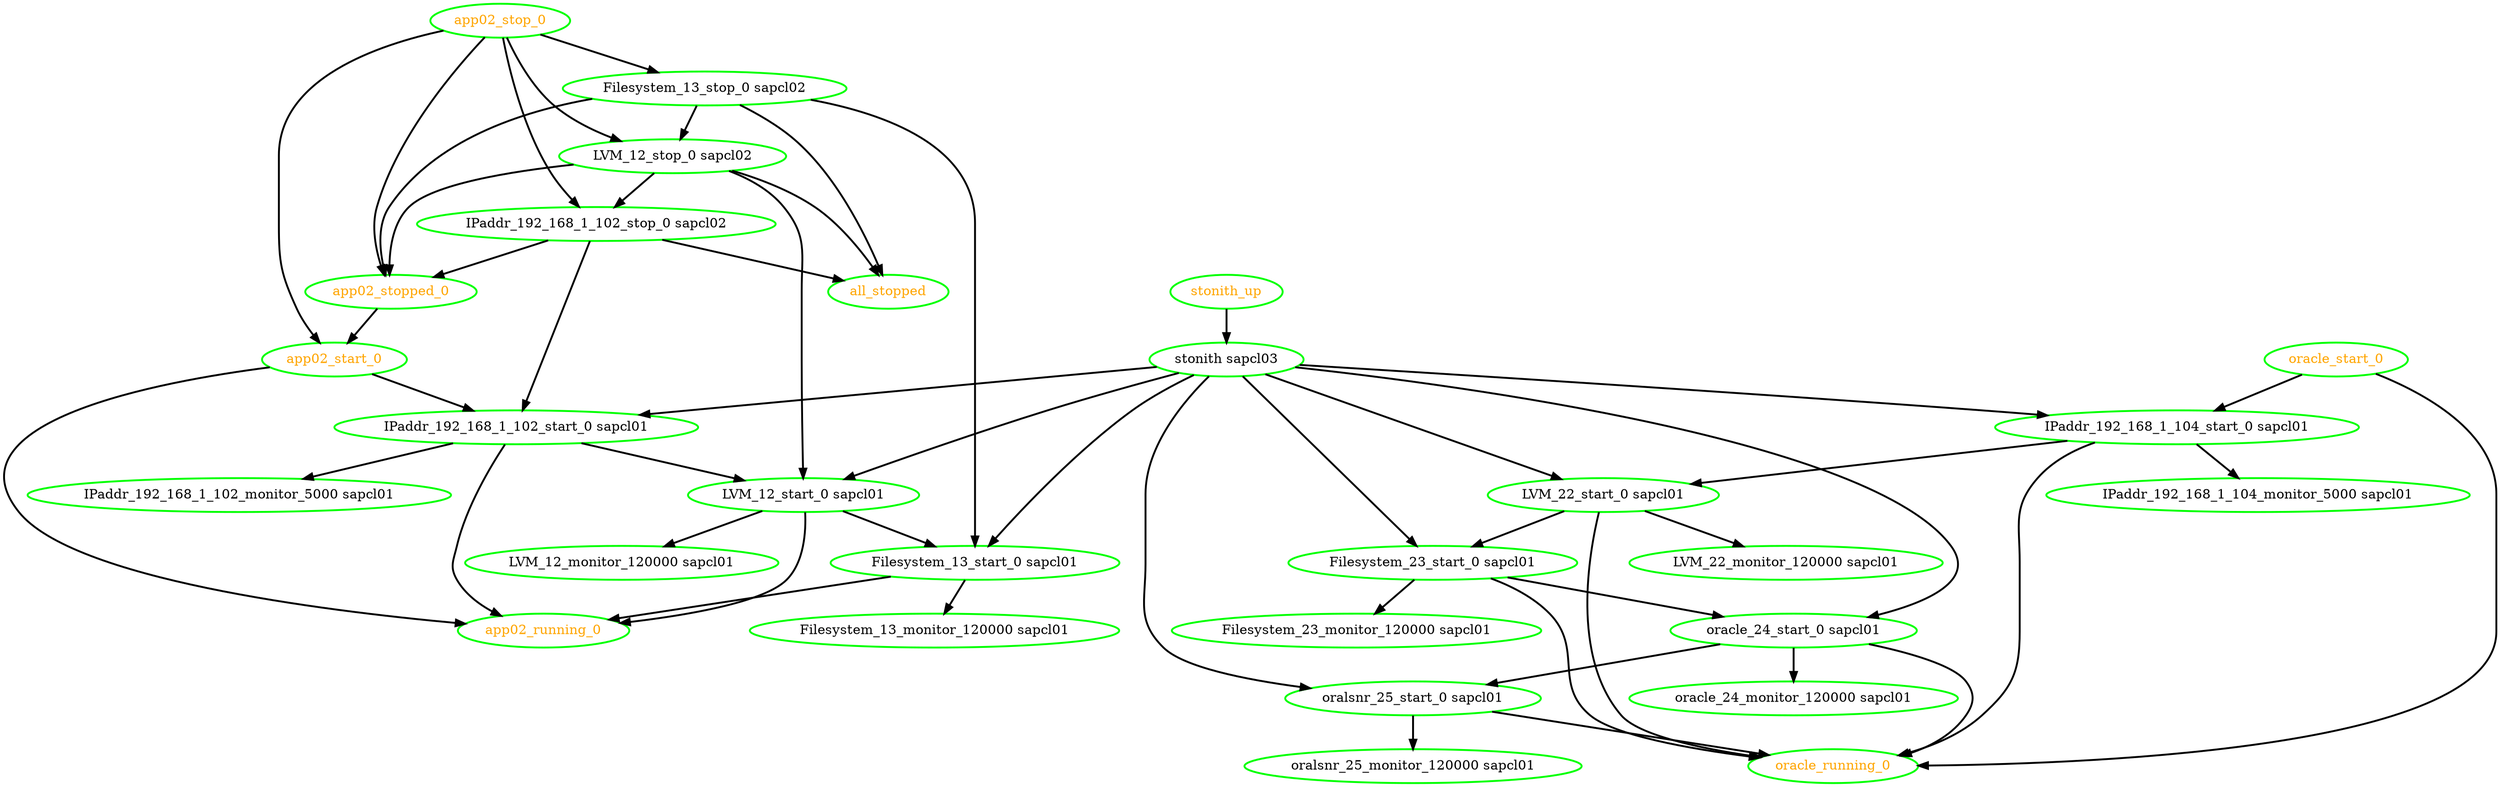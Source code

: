  digraph "g" {
"Filesystem_13_monitor_120000 sapcl01" [ style=bold color="green" fontcolor="black"  ]
"Filesystem_13_start_0 sapcl01" -> "Filesystem_13_monitor_120000 sapcl01" [ style = bold]
"Filesystem_13_start_0 sapcl01" -> "app02_running_0" [ style = bold]
"Filesystem_13_start_0 sapcl01" [ style=bold color="green" fontcolor="black"  ]
"Filesystem_13_stop_0 sapcl02" -> "Filesystem_13_start_0 sapcl01" [ style = bold]
"Filesystem_13_stop_0 sapcl02" -> "LVM_12_stop_0 sapcl02" [ style = bold]
"Filesystem_13_stop_0 sapcl02" -> "all_stopped" [ style = bold]
"Filesystem_13_stop_0 sapcl02" -> "app02_stopped_0" [ style = bold]
"Filesystem_13_stop_0 sapcl02" [ style=bold color="green" fontcolor="black"  ]
"Filesystem_23_monitor_120000 sapcl01" [ style=bold color="green" fontcolor="black"  ]
"Filesystem_23_start_0 sapcl01" -> "Filesystem_23_monitor_120000 sapcl01" [ style = bold]
"Filesystem_23_start_0 sapcl01" -> "oracle_24_start_0 sapcl01" [ style = bold]
"Filesystem_23_start_0 sapcl01" -> "oracle_running_0" [ style = bold]
"Filesystem_23_start_0 sapcl01" [ style=bold color="green" fontcolor="black"  ]
"IPaddr_192_168_1_102_monitor_5000 sapcl01" [ style=bold color="green" fontcolor="black"  ]
"IPaddr_192_168_1_102_start_0 sapcl01" -> "IPaddr_192_168_1_102_monitor_5000 sapcl01" [ style = bold]
"IPaddr_192_168_1_102_start_0 sapcl01" -> "LVM_12_start_0 sapcl01" [ style = bold]
"IPaddr_192_168_1_102_start_0 sapcl01" -> "app02_running_0" [ style = bold]
"IPaddr_192_168_1_102_start_0 sapcl01" [ style=bold color="green" fontcolor="black"  ]
"IPaddr_192_168_1_102_stop_0 sapcl02" -> "IPaddr_192_168_1_102_start_0 sapcl01" [ style = bold]
"IPaddr_192_168_1_102_stop_0 sapcl02" -> "all_stopped" [ style = bold]
"IPaddr_192_168_1_102_stop_0 sapcl02" -> "app02_stopped_0" [ style = bold]
"IPaddr_192_168_1_102_stop_0 sapcl02" [ style=bold color="green" fontcolor="black"  ]
"IPaddr_192_168_1_104_monitor_5000 sapcl01" [ style=bold color="green" fontcolor="black"  ]
"IPaddr_192_168_1_104_start_0 sapcl01" -> "IPaddr_192_168_1_104_monitor_5000 sapcl01" [ style = bold]
"IPaddr_192_168_1_104_start_0 sapcl01" -> "LVM_22_start_0 sapcl01" [ style = bold]
"IPaddr_192_168_1_104_start_0 sapcl01" -> "oracle_running_0" [ style = bold]
"IPaddr_192_168_1_104_start_0 sapcl01" [ style=bold color="green" fontcolor="black"  ]
"LVM_12_monitor_120000 sapcl01" [ style=bold color="green" fontcolor="black"  ]
"LVM_12_start_0 sapcl01" -> "Filesystem_13_start_0 sapcl01" [ style = bold]
"LVM_12_start_0 sapcl01" -> "LVM_12_monitor_120000 sapcl01" [ style = bold]
"LVM_12_start_0 sapcl01" -> "app02_running_0" [ style = bold]
"LVM_12_start_0 sapcl01" [ style=bold color="green" fontcolor="black"  ]
"LVM_12_stop_0 sapcl02" -> "IPaddr_192_168_1_102_stop_0 sapcl02" [ style = bold]
"LVM_12_stop_0 sapcl02" -> "LVM_12_start_0 sapcl01" [ style = bold]
"LVM_12_stop_0 sapcl02" -> "all_stopped" [ style = bold]
"LVM_12_stop_0 sapcl02" -> "app02_stopped_0" [ style = bold]
"LVM_12_stop_0 sapcl02" [ style=bold color="green" fontcolor="black"  ]
"LVM_22_monitor_120000 sapcl01" [ style=bold color="green" fontcolor="black"  ]
"LVM_22_start_0 sapcl01" -> "Filesystem_23_start_0 sapcl01" [ style = bold]
"LVM_22_start_0 sapcl01" -> "LVM_22_monitor_120000 sapcl01" [ style = bold]
"LVM_22_start_0 sapcl01" -> "oracle_running_0" [ style = bold]
"LVM_22_start_0 sapcl01" [ style=bold color="green" fontcolor="black"  ]
"all_stopped" [ style=bold color="green" fontcolor="orange"  ]
"app02_running_0" [ style=bold color="green" fontcolor="orange"  ]
"app02_start_0" -> "IPaddr_192_168_1_102_start_0 sapcl01" [ style = bold]
"app02_start_0" -> "app02_running_0" [ style = bold]
"app02_start_0" [ style=bold color="green" fontcolor="orange"  ]
"app02_stop_0" -> "Filesystem_13_stop_0 sapcl02" [ style = bold]
"app02_stop_0" -> "IPaddr_192_168_1_102_stop_0 sapcl02" [ style = bold]
"app02_stop_0" -> "LVM_12_stop_0 sapcl02" [ style = bold]
"app02_stop_0" -> "app02_start_0" [ style = bold]
"app02_stop_0" -> "app02_stopped_0" [ style = bold]
"app02_stop_0" [ style=bold color="green" fontcolor="orange"  ]
"app02_stopped_0" -> "app02_start_0" [ style = bold]
"app02_stopped_0" [ style=bold color="green" fontcolor="orange"  ]
"oracle_24_monitor_120000 sapcl01" [ style=bold color="green" fontcolor="black"  ]
"oracle_24_start_0 sapcl01" -> "oracle_24_monitor_120000 sapcl01" [ style = bold]
"oracle_24_start_0 sapcl01" -> "oracle_running_0" [ style = bold]
"oracle_24_start_0 sapcl01" -> "oralsnr_25_start_0 sapcl01" [ style = bold]
"oracle_24_start_0 sapcl01" [ style=bold color="green" fontcolor="black"  ]
"oracle_running_0" [ style=bold color="green" fontcolor="orange"  ]
"oracle_start_0" -> "IPaddr_192_168_1_104_start_0 sapcl01" [ style = bold]
"oracle_start_0" -> "oracle_running_0" [ style = bold]
"oracle_start_0" [ style=bold color="green" fontcolor="orange"  ]
"oralsnr_25_monitor_120000 sapcl01" [ style=bold color="green" fontcolor="black"  ]
"oralsnr_25_start_0 sapcl01" -> "oracle_running_0" [ style = bold]
"oralsnr_25_start_0 sapcl01" -> "oralsnr_25_monitor_120000 sapcl01" [ style = bold]
"oralsnr_25_start_0 sapcl01" [ style=bold color="green" fontcolor="black"  ]
"stonith sapcl03" -> "Filesystem_13_start_0 sapcl01" [ style = bold]
"stonith sapcl03" -> "Filesystem_23_start_0 sapcl01" [ style = bold]
"stonith sapcl03" -> "IPaddr_192_168_1_102_start_0 sapcl01" [ style = bold]
"stonith sapcl03" -> "IPaddr_192_168_1_104_start_0 sapcl01" [ style = bold]
"stonith sapcl03" -> "LVM_12_start_0 sapcl01" [ style = bold]
"stonith sapcl03" -> "LVM_22_start_0 sapcl01" [ style = bold]
"stonith sapcl03" -> "oracle_24_start_0 sapcl01" [ style = bold]
"stonith sapcl03" -> "oralsnr_25_start_0 sapcl01" [ style = bold]
"stonith sapcl03" [ style=bold color="green" fontcolor="black"  ]
"stonith_up" -> "stonith sapcl03" [ style = bold]
"stonith_up" [ style=bold color="green" fontcolor="orange"  ]
}
